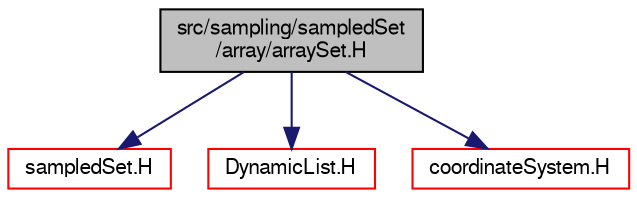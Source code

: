 digraph "src/sampling/sampledSet/array/arraySet.H"
{
  bgcolor="transparent";
  edge [fontname="FreeSans",fontsize="10",labelfontname="FreeSans",labelfontsize="10"];
  node [fontname="FreeSans",fontsize="10",shape=record];
  Node0 [label="src/sampling/sampledSet\l/array/arraySet.H",height=0.2,width=0.4,color="black", fillcolor="grey75", style="filled", fontcolor="black"];
  Node0 -> Node1 [color="midnightblue",fontsize="10",style="solid",fontname="FreeSans"];
  Node1 [label="sampledSet.H",height=0.2,width=0.4,color="red",URL="$a14657.html"];
  Node0 -> Node71 [color="midnightblue",fontsize="10",style="solid",fontname="FreeSans"];
  Node71 [label="DynamicList.H",height=0.2,width=0.4,color="red",URL="$a08633.html"];
  Node0 -> Node114 [color="midnightblue",fontsize="10",style="solid",fontname="FreeSans"];
  Node114 [label="coordinateSystem.H",height=0.2,width=0.4,color="red",URL="$a07520.html"];
}
